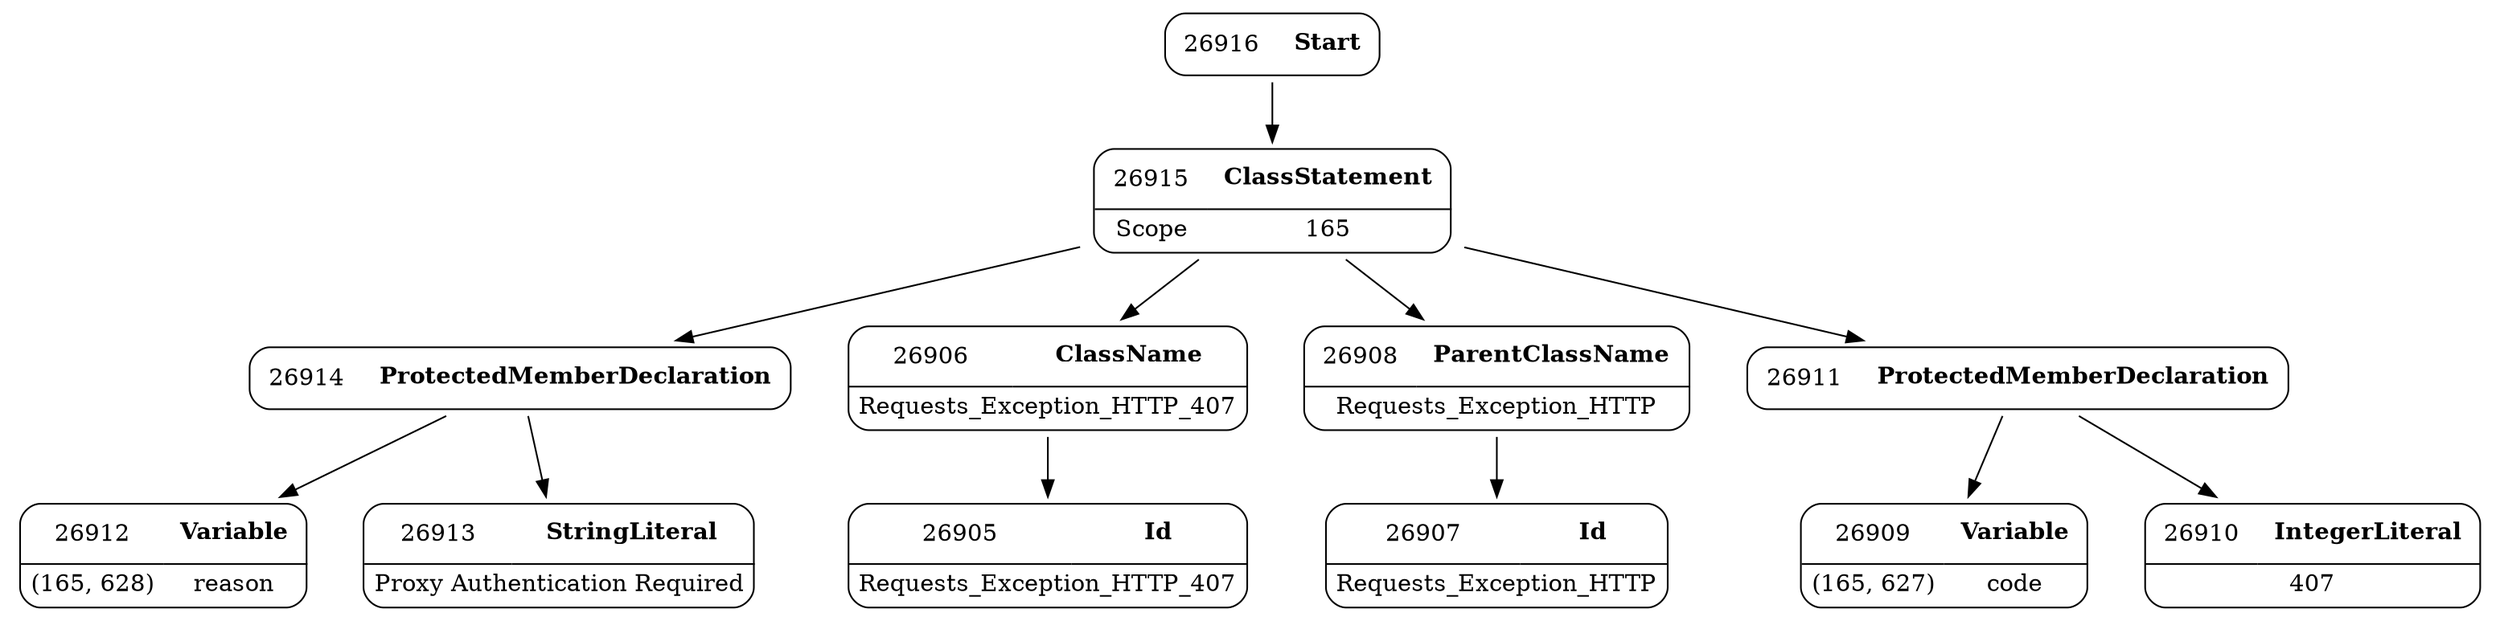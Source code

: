 digraph ast {
node [shape=none];
26912 [label=<<TABLE border='1' cellspacing='0' cellpadding='10' style='rounded' ><TR><TD border='0'>26912</TD><TD border='0'><B>Variable</B></TD></TR><HR/><TR><TD border='0' cellpadding='5'>(165, 628)</TD><TD border='0' cellpadding='5'>reason</TD></TR></TABLE>>];
26913 [label=<<TABLE border='1' cellspacing='0' cellpadding='10' style='rounded' ><TR><TD border='0'>26913</TD><TD border='0'><B>StringLiteral</B></TD></TR><HR/><TR><TD border='0' cellpadding='5' colspan='2'>Proxy Authentication Required</TD></TR></TABLE>>];
26914 [label=<<TABLE border='1' cellspacing='0' cellpadding='10' style='rounded' ><TR><TD border='0'>26914</TD><TD border='0'><B>ProtectedMemberDeclaration</B></TD></TR></TABLE>>];
26914 -> 26912 [weight=2];
26914 -> 26913 [weight=2];
26915 [label=<<TABLE border='1' cellspacing='0' cellpadding='10' style='rounded' ><TR><TD border='0'>26915</TD><TD border='0'><B>ClassStatement</B></TD></TR><HR/><TR><TD border='0' cellpadding='5'>Scope</TD><TD border='0' cellpadding='5'>165</TD></TR></TABLE>>];
26915 -> 26906 [weight=2];
26915 -> 26908 [weight=2];
26915 -> 26911 [weight=2];
26915 -> 26914 [weight=2];
26916 [label=<<TABLE border='1' cellspacing='0' cellpadding='10' style='rounded' ><TR><TD border='0'>26916</TD><TD border='0'><B>Start</B></TD></TR></TABLE>>];
26916 -> 26915 [weight=2];
26905 [label=<<TABLE border='1' cellspacing='0' cellpadding='10' style='rounded' ><TR><TD border='0'>26905</TD><TD border='0'><B>Id</B></TD></TR><HR/><TR><TD border='0' cellpadding='5' colspan='2'>Requests_Exception_HTTP_407</TD></TR></TABLE>>];
26906 [label=<<TABLE border='1' cellspacing='0' cellpadding='10' style='rounded' ><TR><TD border='0'>26906</TD><TD border='0'><B>ClassName</B></TD></TR><HR/><TR><TD border='0' cellpadding='5' colspan='2'>Requests_Exception_HTTP_407</TD></TR></TABLE>>];
26906 -> 26905 [weight=2];
26907 [label=<<TABLE border='1' cellspacing='0' cellpadding='10' style='rounded' ><TR><TD border='0'>26907</TD><TD border='0'><B>Id</B></TD></TR><HR/><TR><TD border='0' cellpadding='5' colspan='2'>Requests_Exception_HTTP</TD></TR></TABLE>>];
26908 [label=<<TABLE border='1' cellspacing='0' cellpadding='10' style='rounded' ><TR><TD border='0'>26908</TD><TD border='0'><B>ParentClassName</B></TD></TR><HR/><TR><TD border='0' cellpadding='5' colspan='2'>Requests_Exception_HTTP</TD></TR></TABLE>>];
26908 -> 26907 [weight=2];
26909 [label=<<TABLE border='1' cellspacing='0' cellpadding='10' style='rounded' ><TR><TD border='0'>26909</TD><TD border='0'><B>Variable</B></TD></TR><HR/><TR><TD border='0' cellpadding='5'>(165, 627)</TD><TD border='0' cellpadding='5'>code</TD></TR></TABLE>>];
26910 [label=<<TABLE border='1' cellspacing='0' cellpadding='10' style='rounded' ><TR><TD border='0'>26910</TD><TD border='0'><B>IntegerLiteral</B></TD></TR><HR/><TR><TD border='0' cellpadding='5' colspan='2'>407</TD></TR></TABLE>>];
26911 [label=<<TABLE border='1' cellspacing='0' cellpadding='10' style='rounded' ><TR><TD border='0'>26911</TD><TD border='0'><B>ProtectedMemberDeclaration</B></TD></TR></TABLE>>];
26911 -> 26909 [weight=2];
26911 -> 26910 [weight=2];
}
